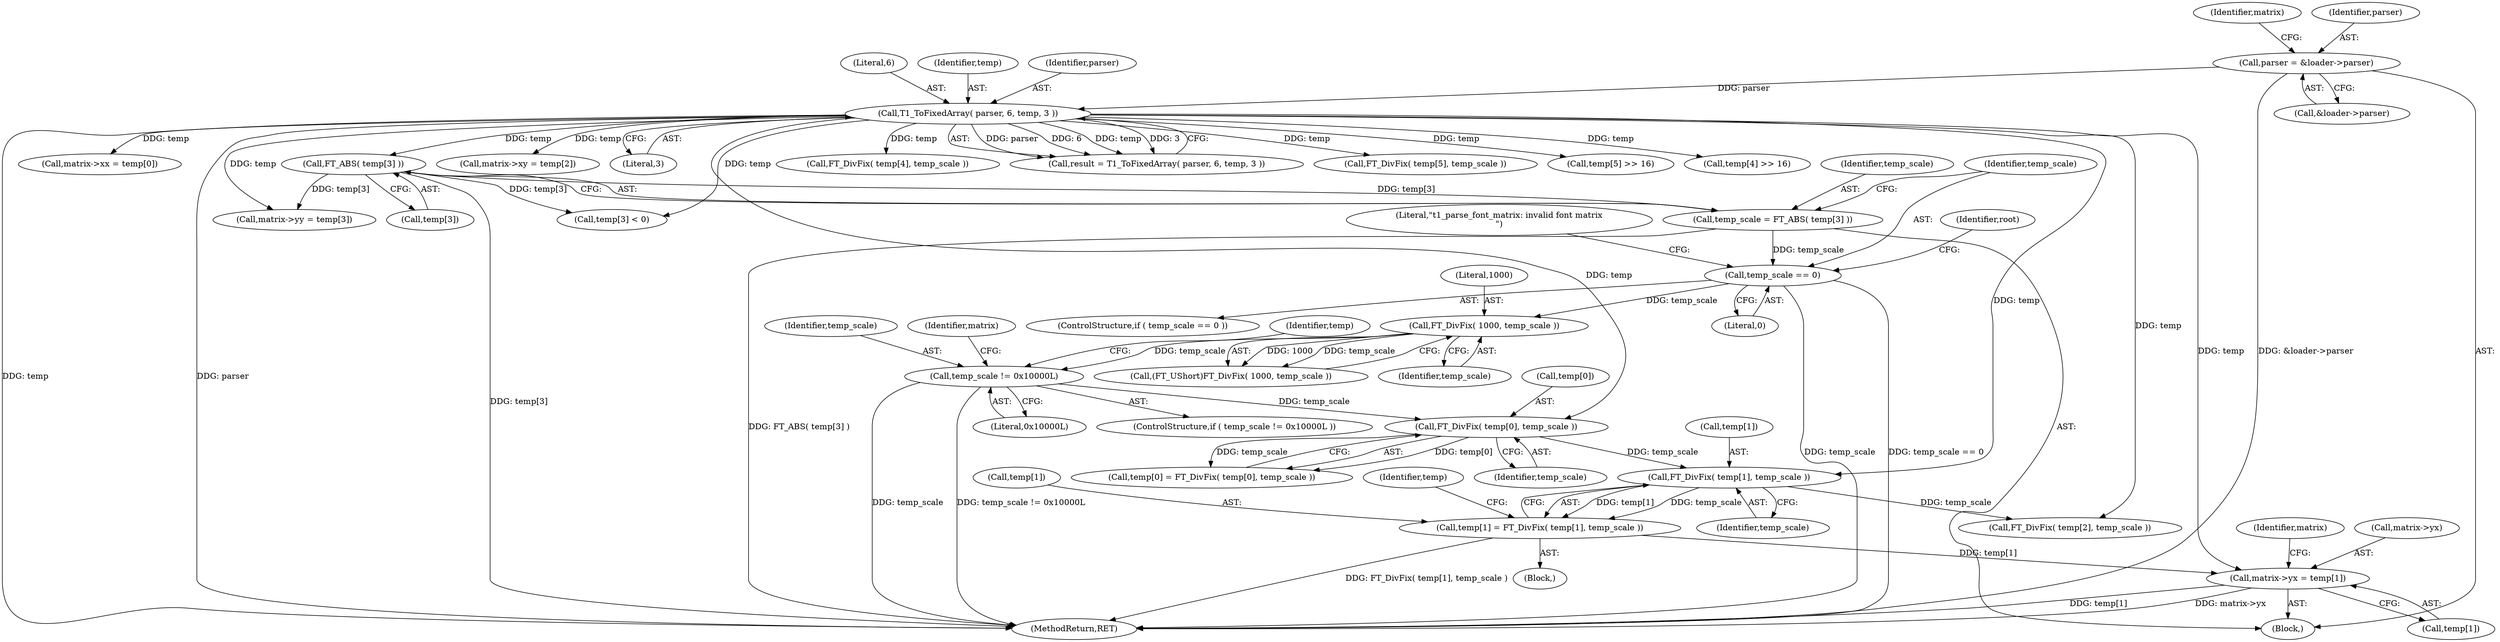 digraph "0_savannah_8b281f83e8516535756f92dbf90940ac44bd45e1_0@array" {
"1000268" [label="(Call,matrix->yx = temp[1])"];
"1000148" [label="(Call,T1_ToFixedArray( parser, 6, temp, 3 ))"];
"1000110" [label="(Call,parser = &loader->parser)"];
"1000212" [label="(Call,temp[1] = FT_DivFix( temp[1], temp_scale ))"];
"1000216" [label="(Call,FT_DivFix( temp[1], temp_scale ))"];
"1000207" [label="(Call,FT_DivFix( temp[0], temp_scale ))"];
"1000199" [label="(Call,temp_scale != 0x10000L)"];
"1000195" [label="(Call,FT_DivFix( 1000, temp_scale ))"];
"1000174" [label="(Call,temp_scale == 0)"];
"1000167" [label="(Call,temp_scale = FT_ABS( temp[3] ))"];
"1000169" [label="(Call,FT_ABS( temp[3] ))"];
"1000175" [label="(Identifier,temp_scale)"];
"1000195" [label="(Call,FT_DivFix( 1000, temp_scale ))"];
"1000272" [label="(Call,temp[1])"];
"1000282" [label="(Call,matrix->yy = temp[3])"];
"1000268" [label="(Call,matrix->yx = temp[1])"];
"1000200" [label="(Identifier,temp_scale)"];
"1000110" [label="(Call,parser = &loader->parser)"];
"1000168" [label="(Identifier,temp_scale)"];
"1000108" [label="(Block,)"];
"1000118" [label="(Identifier,matrix)"];
"1000173" [label="(ControlStructure,if ( temp_scale == 0 ))"];
"1000261" [label="(Call,matrix->xx = temp[0])"];
"1000203" [label="(Call,temp[0] = FT_DivFix( temp[0], temp_scale ))"];
"1000170" [label="(Call,temp[3])"];
"1000253" [label="(Call,temp[3] < 0)"];
"1000176" [label="(Literal,0)"];
"1000150" [label="(Literal,6)"];
"1000223" [label="(Identifier,temp)"];
"1000151" [label="(Identifier,temp)"];
"1000216" [label="(Call,FT_DivFix( temp[1], temp_scale ))"];
"1000111" [label="(Identifier,parser)"];
"1000169" [label="(Call,FT_ABS( temp[3] ))"];
"1000174" [label="(Call,temp_scale == 0)"];
"1000275" [label="(Call,matrix->xy = temp[2])"];
"1000112" [label="(Call,&loader->parser)"];
"1000198" [label="(ControlStructure,if ( temp_scale != 0x10000L ))"];
"1000202" [label="(Block,)"];
"1000211" [label="(Identifier,temp_scale)"];
"1000197" [label="(Identifier,temp_scale)"];
"1000149" [label="(Identifier,parser)"];
"1000220" [label="(Identifier,temp_scale)"];
"1000193" [label="(Call,(FT_UShort)FT_DivFix( 1000, temp_scale ))"];
"1000152" [label="(Literal,3)"];
"1000207" [label="(Call,FT_DivFix( temp[0], temp_scale ))"];
"1000196" [label="(Literal,1000)"];
"1000199" [label="(Call,temp_scale != 0x10000L)"];
"1000225" [label="(Call,FT_DivFix( temp[2], temp_scale ))"];
"1000201" [label="(Literal,0x10000L)"];
"1000263" [label="(Identifier,matrix)"];
"1000212" [label="(Call,temp[1] = FT_DivFix( temp[1], temp_scale ))"];
"1000167" [label="(Call,temp_scale = FT_ABS( temp[3] ))"];
"1000307" [label="(MethodReturn,RET)"];
"1000234" [label="(Call,FT_DivFix( temp[4], temp_scale ))"];
"1000269" [label="(Call,matrix->yx)"];
"1000148" [label="(Call,T1_ToFixedArray( parser, 6, temp, 3 ))"];
"1000217" [label="(Call,temp[1])"];
"1000191" [label="(Identifier,root)"];
"1000146" [label="(Call,result = T1_ToFixedArray( parser, 6, temp, 3 ))"];
"1000277" [label="(Identifier,matrix)"];
"1000243" [label="(Call,FT_DivFix( temp[5], temp_scale ))"];
"1000302" [label="(Call,temp[5] >> 16)"];
"1000208" [label="(Call,temp[0])"];
"1000213" [label="(Call,temp[1])"];
"1000179" [label="(Literal,\"t1_parse_font_matrix: invalid font matrix\n\")"];
"1000205" [label="(Identifier,temp)"];
"1000293" [label="(Call,temp[4] >> 16)"];
"1000268" -> "1000108"  [label="AST: "];
"1000268" -> "1000272"  [label="CFG: "];
"1000269" -> "1000268"  [label="AST: "];
"1000272" -> "1000268"  [label="AST: "];
"1000277" -> "1000268"  [label="CFG: "];
"1000268" -> "1000307"  [label="DDG: matrix->yx"];
"1000268" -> "1000307"  [label="DDG: temp[1]"];
"1000148" -> "1000268"  [label="DDG: temp"];
"1000212" -> "1000268"  [label="DDG: temp[1]"];
"1000148" -> "1000146"  [label="AST: "];
"1000148" -> "1000152"  [label="CFG: "];
"1000149" -> "1000148"  [label="AST: "];
"1000150" -> "1000148"  [label="AST: "];
"1000151" -> "1000148"  [label="AST: "];
"1000152" -> "1000148"  [label="AST: "];
"1000146" -> "1000148"  [label="CFG: "];
"1000148" -> "1000307"  [label="DDG: temp"];
"1000148" -> "1000307"  [label="DDG: parser"];
"1000148" -> "1000146"  [label="DDG: parser"];
"1000148" -> "1000146"  [label="DDG: 6"];
"1000148" -> "1000146"  [label="DDG: temp"];
"1000148" -> "1000146"  [label="DDG: 3"];
"1000110" -> "1000148"  [label="DDG: parser"];
"1000148" -> "1000169"  [label="DDG: temp"];
"1000148" -> "1000207"  [label="DDG: temp"];
"1000148" -> "1000216"  [label="DDG: temp"];
"1000148" -> "1000225"  [label="DDG: temp"];
"1000148" -> "1000234"  [label="DDG: temp"];
"1000148" -> "1000243"  [label="DDG: temp"];
"1000148" -> "1000253"  [label="DDG: temp"];
"1000148" -> "1000261"  [label="DDG: temp"];
"1000148" -> "1000275"  [label="DDG: temp"];
"1000148" -> "1000282"  [label="DDG: temp"];
"1000148" -> "1000293"  [label="DDG: temp"];
"1000148" -> "1000302"  [label="DDG: temp"];
"1000110" -> "1000108"  [label="AST: "];
"1000110" -> "1000112"  [label="CFG: "];
"1000111" -> "1000110"  [label="AST: "];
"1000112" -> "1000110"  [label="AST: "];
"1000118" -> "1000110"  [label="CFG: "];
"1000110" -> "1000307"  [label="DDG: &loader->parser"];
"1000212" -> "1000202"  [label="AST: "];
"1000212" -> "1000216"  [label="CFG: "];
"1000213" -> "1000212"  [label="AST: "];
"1000216" -> "1000212"  [label="AST: "];
"1000223" -> "1000212"  [label="CFG: "];
"1000212" -> "1000307"  [label="DDG: FT_DivFix( temp[1], temp_scale )"];
"1000216" -> "1000212"  [label="DDG: temp[1]"];
"1000216" -> "1000212"  [label="DDG: temp_scale"];
"1000216" -> "1000220"  [label="CFG: "];
"1000217" -> "1000216"  [label="AST: "];
"1000220" -> "1000216"  [label="AST: "];
"1000207" -> "1000216"  [label="DDG: temp_scale"];
"1000216" -> "1000225"  [label="DDG: temp_scale"];
"1000207" -> "1000203"  [label="AST: "];
"1000207" -> "1000211"  [label="CFG: "];
"1000208" -> "1000207"  [label="AST: "];
"1000211" -> "1000207"  [label="AST: "];
"1000203" -> "1000207"  [label="CFG: "];
"1000207" -> "1000203"  [label="DDG: temp[0]"];
"1000207" -> "1000203"  [label="DDG: temp_scale"];
"1000199" -> "1000207"  [label="DDG: temp_scale"];
"1000199" -> "1000198"  [label="AST: "];
"1000199" -> "1000201"  [label="CFG: "];
"1000200" -> "1000199"  [label="AST: "];
"1000201" -> "1000199"  [label="AST: "];
"1000205" -> "1000199"  [label="CFG: "];
"1000263" -> "1000199"  [label="CFG: "];
"1000199" -> "1000307"  [label="DDG: temp_scale != 0x10000L"];
"1000199" -> "1000307"  [label="DDG: temp_scale"];
"1000195" -> "1000199"  [label="DDG: temp_scale"];
"1000195" -> "1000193"  [label="AST: "];
"1000195" -> "1000197"  [label="CFG: "];
"1000196" -> "1000195"  [label="AST: "];
"1000197" -> "1000195"  [label="AST: "];
"1000193" -> "1000195"  [label="CFG: "];
"1000195" -> "1000193"  [label="DDG: 1000"];
"1000195" -> "1000193"  [label="DDG: temp_scale"];
"1000174" -> "1000195"  [label="DDG: temp_scale"];
"1000174" -> "1000173"  [label="AST: "];
"1000174" -> "1000176"  [label="CFG: "];
"1000175" -> "1000174"  [label="AST: "];
"1000176" -> "1000174"  [label="AST: "];
"1000179" -> "1000174"  [label="CFG: "];
"1000191" -> "1000174"  [label="CFG: "];
"1000174" -> "1000307"  [label="DDG: temp_scale == 0"];
"1000174" -> "1000307"  [label="DDG: temp_scale"];
"1000167" -> "1000174"  [label="DDG: temp_scale"];
"1000167" -> "1000108"  [label="AST: "];
"1000167" -> "1000169"  [label="CFG: "];
"1000168" -> "1000167"  [label="AST: "];
"1000169" -> "1000167"  [label="AST: "];
"1000175" -> "1000167"  [label="CFG: "];
"1000167" -> "1000307"  [label="DDG: FT_ABS( temp[3] )"];
"1000169" -> "1000167"  [label="DDG: temp[3]"];
"1000169" -> "1000170"  [label="CFG: "];
"1000170" -> "1000169"  [label="AST: "];
"1000169" -> "1000307"  [label="DDG: temp[3]"];
"1000169" -> "1000253"  [label="DDG: temp[3]"];
"1000169" -> "1000282"  [label="DDG: temp[3]"];
}
